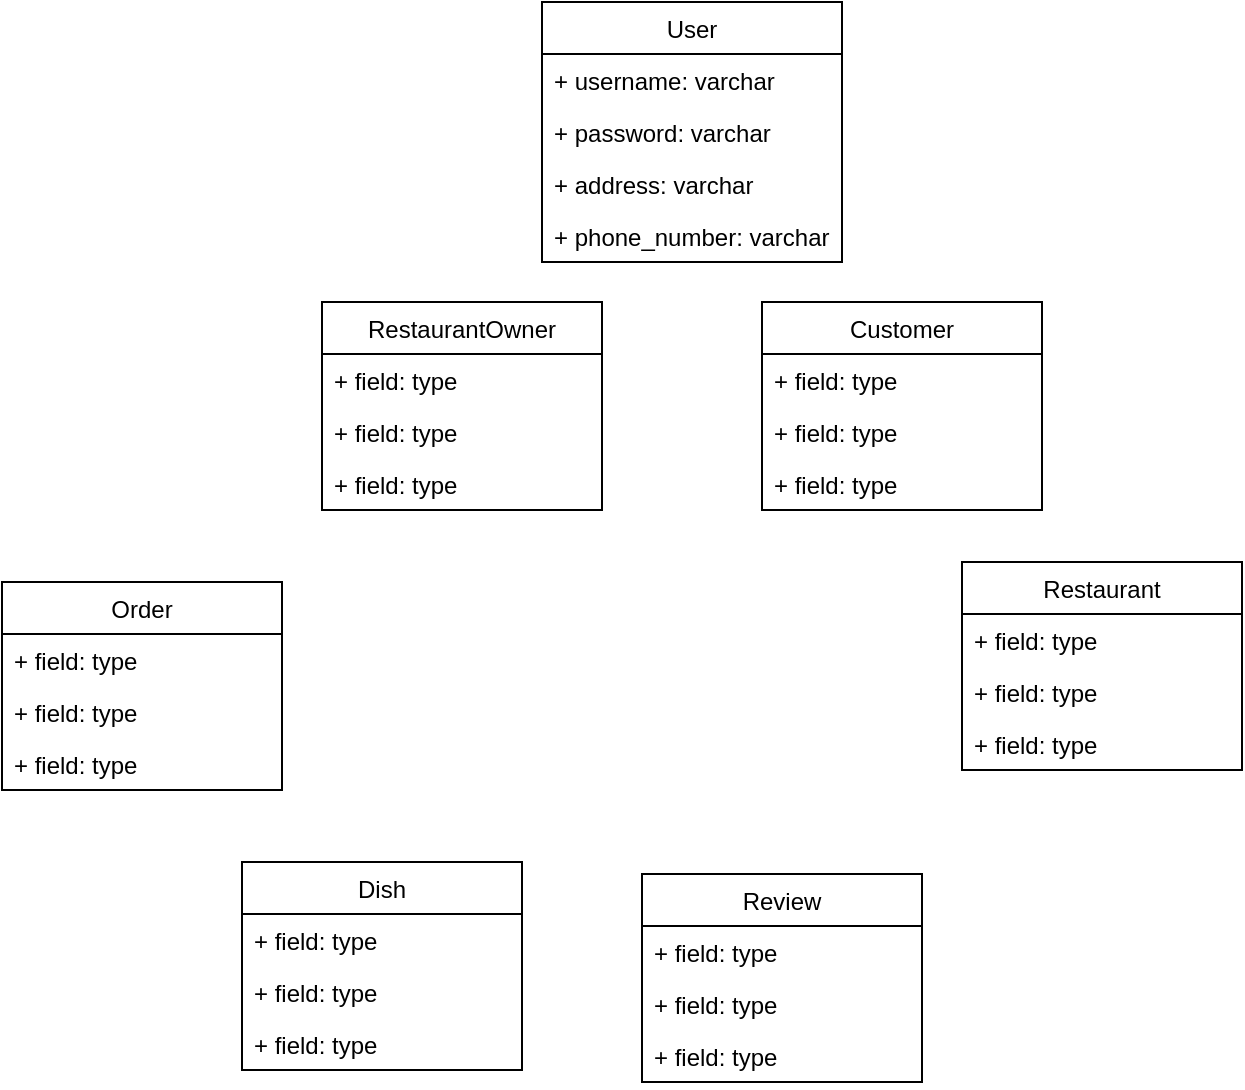 <mxfile version="17.4.1" type="device"><diagram id="XlC8y3lOfLctpsMUtTpT" name="Page-1"><mxGraphModel dx="861" dy="477" grid="1" gridSize="10" guides="1" tooltips="1" connect="1" arrows="1" fold="1" page="1" pageScale="1" pageWidth="850" pageHeight="1100" math="0" shadow="0"><root><mxCell id="0"/><mxCell id="1" parent="0"/><mxCell id="s1shSUn47rTzvkSVFLit-9" value="User" style="swimlane;fontStyle=0;childLayout=stackLayout;horizontal=1;startSize=26;fillColor=none;horizontalStack=0;resizeParent=1;resizeParentMax=0;resizeLast=0;collapsible=1;marginBottom=0;" vertex="1" parent="1"><mxGeometry x="410" y="10" width="150" height="130" as="geometry"/></mxCell><mxCell id="s1shSUn47rTzvkSVFLit-10" value="+ username: varchar " style="text;strokeColor=none;fillColor=none;align=left;verticalAlign=top;spacingLeft=4;spacingRight=4;overflow=hidden;rotatable=0;points=[[0,0.5],[1,0.5]];portConstraint=eastwest;" vertex="1" parent="s1shSUn47rTzvkSVFLit-9"><mxGeometry y="26" width="150" height="26" as="geometry"/></mxCell><mxCell id="s1shSUn47rTzvkSVFLit-11" value="+ password: varchar" style="text;strokeColor=none;fillColor=none;align=left;verticalAlign=top;spacingLeft=4;spacingRight=4;overflow=hidden;rotatable=0;points=[[0,0.5],[1,0.5]];portConstraint=eastwest;" vertex="1" parent="s1shSUn47rTzvkSVFLit-9"><mxGeometry y="52" width="150" height="26" as="geometry"/></mxCell><mxCell id="s1shSUn47rTzvkSVFLit-12" value="+ address: varchar" style="text;strokeColor=none;fillColor=none;align=left;verticalAlign=top;spacingLeft=4;spacingRight=4;overflow=hidden;rotatable=0;points=[[0,0.5],[1,0.5]];portConstraint=eastwest;" vertex="1" parent="s1shSUn47rTzvkSVFLit-9"><mxGeometry y="78" width="150" height="26" as="geometry"/></mxCell><mxCell id="s1shSUn47rTzvkSVFLit-37" value="+ phone_number: varchar" style="text;strokeColor=none;fillColor=none;align=left;verticalAlign=top;spacingLeft=4;spacingRight=4;overflow=hidden;rotatable=0;points=[[0,0.5],[1,0.5]];portConstraint=eastwest;" vertex="1" parent="s1shSUn47rTzvkSVFLit-9"><mxGeometry y="104" width="150" height="26" as="geometry"/></mxCell><mxCell id="s1shSUn47rTzvkSVFLit-13" value="RestaurantOwner" style="swimlane;fontStyle=0;childLayout=stackLayout;horizontal=1;startSize=26;fillColor=none;horizontalStack=0;resizeParent=1;resizeParentMax=0;resizeLast=0;collapsible=1;marginBottom=0;" vertex="1" parent="1"><mxGeometry x="300" y="160" width="140" height="104" as="geometry"/></mxCell><mxCell id="s1shSUn47rTzvkSVFLit-14" value="+ field: type" style="text;strokeColor=none;fillColor=none;align=left;verticalAlign=top;spacingLeft=4;spacingRight=4;overflow=hidden;rotatable=0;points=[[0,0.5],[1,0.5]];portConstraint=eastwest;" vertex="1" parent="s1shSUn47rTzvkSVFLit-13"><mxGeometry y="26" width="140" height="26" as="geometry"/></mxCell><mxCell id="s1shSUn47rTzvkSVFLit-15" value="+ field: type" style="text;strokeColor=none;fillColor=none;align=left;verticalAlign=top;spacingLeft=4;spacingRight=4;overflow=hidden;rotatable=0;points=[[0,0.5],[1,0.5]];portConstraint=eastwest;" vertex="1" parent="s1shSUn47rTzvkSVFLit-13"><mxGeometry y="52" width="140" height="26" as="geometry"/></mxCell><mxCell id="s1shSUn47rTzvkSVFLit-16" value="+ field: type" style="text;strokeColor=none;fillColor=none;align=left;verticalAlign=top;spacingLeft=4;spacingRight=4;overflow=hidden;rotatable=0;points=[[0,0.5],[1,0.5]];portConstraint=eastwest;" vertex="1" parent="s1shSUn47rTzvkSVFLit-13"><mxGeometry y="78" width="140" height="26" as="geometry"/></mxCell><mxCell id="s1shSUn47rTzvkSVFLit-17" value="Customer" style="swimlane;fontStyle=0;childLayout=stackLayout;horizontal=1;startSize=26;fillColor=none;horizontalStack=0;resizeParent=1;resizeParentMax=0;resizeLast=0;collapsible=1;marginBottom=0;" vertex="1" parent="1"><mxGeometry x="520" y="160" width="140" height="104" as="geometry"/></mxCell><mxCell id="s1shSUn47rTzvkSVFLit-18" value="+ field: type" style="text;strokeColor=none;fillColor=none;align=left;verticalAlign=top;spacingLeft=4;spacingRight=4;overflow=hidden;rotatable=0;points=[[0,0.5],[1,0.5]];portConstraint=eastwest;" vertex="1" parent="s1shSUn47rTzvkSVFLit-17"><mxGeometry y="26" width="140" height="26" as="geometry"/></mxCell><mxCell id="s1shSUn47rTzvkSVFLit-19" value="+ field: type" style="text;strokeColor=none;fillColor=none;align=left;verticalAlign=top;spacingLeft=4;spacingRight=4;overflow=hidden;rotatable=0;points=[[0,0.5],[1,0.5]];portConstraint=eastwest;" vertex="1" parent="s1shSUn47rTzvkSVFLit-17"><mxGeometry y="52" width="140" height="26" as="geometry"/></mxCell><mxCell id="s1shSUn47rTzvkSVFLit-20" value="+ field: type" style="text;strokeColor=none;fillColor=none;align=left;verticalAlign=top;spacingLeft=4;spacingRight=4;overflow=hidden;rotatable=0;points=[[0,0.5],[1,0.5]];portConstraint=eastwest;" vertex="1" parent="s1shSUn47rTzvkSVFLit-17"><mxGeometry y="78" width="140" height="26" as="geometry"/></mxCell><mxCell id="s1shSUn47rTzvkSVFLit-21" value="Review" style="swimlane;fontStyle=0;childLayout=stackLayout;horizontal=1;startSize=26;fillColor=none;horizontalStack=0;resizeParent=1;resizeParentMax=0;resizeLast=0;collapsible=1;marginBottom=0;" vertex="1" parent="1"><mxGeometry x="460" y="446" width="140" height="104" as="geometry"/></mxCell><mxCell id="s1shSUn47rTzvkSVFLit-22" value="+ field: type" style="text;strokeColor=none;fillColor=none;align=left;verticalAlign=top;spacingLeft=4;spacingRight=4;overflow=hidden;rotatable=0;points=[[0,0.5],[1,0.5]];portConstraint=eastwest;" vertex="1" parent="s1shSUn47rTzvkSVFLit-21"><mxGeometry y="26" width="140" height="26" as="geometry"/></mxCell><mxCell id="s1shSUn47rTzvkSVFLit-23" value="+ field: type" style="text;strokeColor=none;fillColor=none;align=left;verticalAlign=top;spacingLeft=4;spacingRight=4;overflow=hidden;rotatable=0;points=[[0,0.5],[1,0.5]];portConstraint=eastwest;" vertex="1" parent="s1shSUn47rTzvkSVFLit-21"><mxGeometry y="52" width="140" height="26" as="geometry"/></mxCell><mxCell id="s1shSUn47rTzvkSVFLit-24" value="+ field: type" style="text;strokeColor=none;fillColor=none;align=left;verticalAlign=top;spacingLeft=4;spacingRight=4;overflow=hidden;rotatable=0;points=[[0,0.5],[1,0.5]];portConstraint=eastwest;" vertex="1" parent="s1shSUn47rTzvkSVFLit-21"><mxGeometry y="78" width="140" height="26" as="geometry"/></mxCell><mxCell id="s1shSUn47rTzvkSVFLit-25" value="Dish" style="swimlane;fontStyle=0;childLayout=stackLayout;horizontal=1;startSize=26;fillColor=none;horizontalStack=0;resizeParent=1;resizeParentMax=0;resizeLast=0;collapsible=1;marginBottom=0;" vertex="1" parent="1"><mxGeometry x="260" y="440" width="140" height="104" as="geometry"/></mxCell><mxCell id="s1shSUn47rTzvkSVFLit-26" value="+ field: type" style="text;strokeColor=none;fillColor=none;align=left;verticalAlign=top;spacingLeft=4;spacingRight=4;overflow=hidden;rotatable=0;points=[[0,0.5],[1,0.5]];portConstraint=eastwest;" vertex="1" parent="s1shSUn47rTzvkSVFLit-25"><mxGeometry y="26" width="140" height="26" as="geometry"/></mxCell><mxCell id="s1shSUn47rTzvkSVFLit-27" value="+ field: type" style="text;strokeColor=none;fillColor=none;align=left;verticalAlign=top;spacingLeft=4;spacingRight=4;overflow=hidden;rotatable=0;points=[[0,0.5],[1,0.5]];portConstraint=eastwest;" vertex="1" parent="s1shSUn47rTzvkSVFLit-25"><mxGeometry y="52" width="140" height="26" as="geometry"/></mxCell><mxCell id="s1shSUn47rTzvkSVFLit-28" value="+ field: type" style="text;strokeColor=none;fillColor=none;align=left;verticalAlign=top;spacingLeft=4;spacingRight=4;overflow=hidden;rotatable=0;points=[[0,0.5],[1,0.5]];portConstraint=eastwest;" vertex="1" parent="s1shSUn47rTzvkSVFLit-25"><mxGeometry y="78" width="140" height="26" as="geometry"/></mxCell><mxCell id="s1shSUn47rTzvkSVFLit-29" value="Order" style="swimlane;fontStyle=0;childLayout=stackLayout;horizontal=1;startSize=26;fillColor=none;horizontalStack=0;resizeParent=1;resizeParentMax=0;resizeLast=0;collapsible=1;marginBottom=0;" vertex="1" parent="1"><mxGeometry x="140" y="300" width="140" height="104" as="geometry"/></mxCell><mxCell id="s1shSUn47rTzvkSVFLit-30" value="+ field: type" style="text;strokeColor=none;fillColor=none;align=left;verticalAlign=top;spacingLeft=4;spacingRight=4;overflow=hidden;rotatable=0;points=[[0,0.5],[1,0.5]];portConstraint=eastwest;" vertex="1" parent="s1shSUn47rTzvkSVFLit-29"><mxGeometry y="26" width="140" height="26" as="geometry"/></mxCell><mxCell id="s1shSUn47rTzvkSVFLit-31" value="+ field: type" style="text;strokeColor=none;fillColor=none;align=left;verticalAlign=top;spacingLeft=4;spacingRight=4;overflow=hidden;rotatable=0;points=[[0,0.5],[1,0.5]];portConstraint=eastwest;" vertex="1" parent="s1shSUn47rTzvkSVFLit-29"><mxGeometry y="52" width="140" height="26" as="geometry"/></mxCell><mxCell id="s1shSUn47rTzvkSVFLit-32" value="+ field: type" style="text;strokeColor=none;fillColor=none;align=left;verticalAlign=top;spacingLeft=4;spacingRight=4;overflow=hidden;rotatable=0;points=[[0,0.5],[1,0.5]];portConstraint=eastwest;" vertex="1" parent="s1shSUn47rTzvkSVFLit-29"><mxGeometry y="78" width="140" height="26" as="geometry"/></mxCell><mxCell id="s1shSUn47rTzvkSVFLit-33" value="Restaurant" style="swimlane;fontStyle=0;childLayout=stackLayout;horizontal=1;startSize=26;fillColor=none;horizontalStack=0;resizeParent=1;resizeParentMax=0;resizeLast=0;collapsible=1;marginBottom=0;" vertex="1" parent="1"><mxGeometry x="620" y="290" width="140" height="104" as="geometry"/></mxCell><mxCell id="s1shSUn47rTzvkSVFLit-34" value="+ field: type" style="text;strokeColor=none;fillColor=none;align=left;verticalAlign=top;spacingLeft=4;spacingRight=4;overflow=hidden;rotatable=0;points=[[0,0.5],[1,0.5]];portConstraint=eastwest;" vertex="1" parent="s1shSUn47rTzvkSVFLit-33"><mxGeometry y="26" width="140" height="26" as="geometry"/></mxCell><mxCell id="s1shSUn47rTzvkSVFLit-35" value="+ field: type" style="text;strokeColor=none;fillColor=none;align=left;verticalAlign=top;spacingLeft=4;spacingRight=4;overflow=hidden;rotatable=0;points=[[0,0.5],[1,0.5]];portConstraint=eastwest;" vertex="1" parent="s1shSUn47rTzvkSVFLit-33"><mxGeometry y="52" width="140" height="26" as="geometry"/></mxCell><mxCell id="s1shSUn47rTzvkSVFLit-36" value="+ field: type" style="text;strokeColor=none;fillColor=none;align=left;verticalAlign=top;spacingLeft=4;spacingRight=4;overflow=hidden;rotatable=0;points=[[0,0.5],[1,0.5]];portConstraint=eastwest;" vertex="1" parent="s1shSUn47rTzvkSVFLit-33"><mxGeometry y="78" width="140" height="26" as="geometry"/></mxCell></root></mxGraphModel></diagram></mxfile>